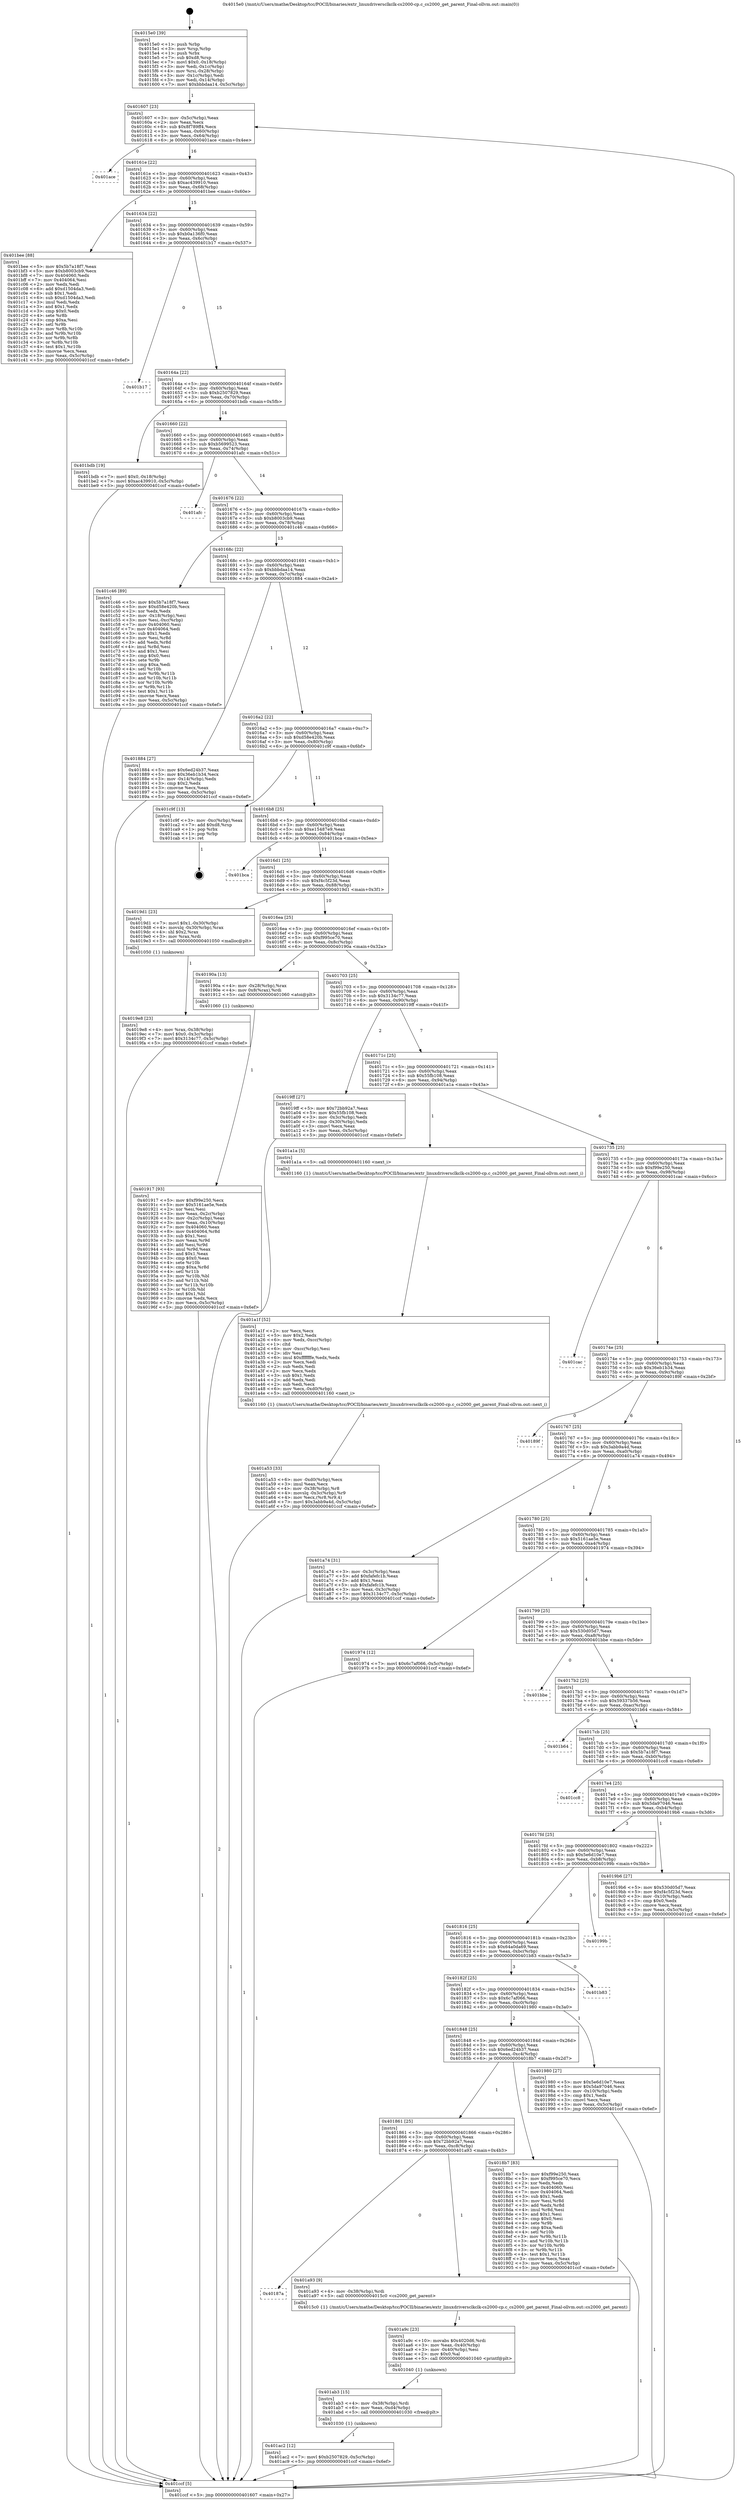 digraph "0x4015e0" {
  label = "0x4015e0 (/mnt/c/Users/mathe/Desktop/tcc/POCII/binaries/extr_linuxdriversclkclk-cs2000-cp.c_cs2000_get_parent_Final-ollvm.out::main(0))"
  labelloc = "t"
  node[shape=record]

  Entry [label="",width=0.3,height=0.3,shape=circle,fillcolor=black,style=filled]
  "0x401607" [label="{
     0x401607 [23]\l
     | [instrs]\l
     &nbsp;&nbsp;0x401607 \<+3\>: mov -0x5c(%rbp),%eax\l
     &nbsp;&nbsp;0x40160a \<+2\>: mov %eax,%ecx\l
     &nbsp;&nbsp;0x40160c \<+6\>: sub $0x8f789ff4,%ecx\l
     &nbsp;&nbsp;0x401612 \<+3\>: mov %eax,-0x60(%rbp)\l
     &nbsp;&nbsp;0x401615 \<+3\>: mov %ecx,-0x64(%rbp)\l
     &nbsp;&nbsp;0x401618 \<+6\>: je 0000000000401ace \<main+0x4ee\>\l
  }"]
  "0x401ace" [label="{
     0x401ace\l
  }", style=dashed]
  "0x40161e" [label="{
     0x40161e [22]\l
     | [instrs]\l
     &nbsp;&nbsp;0x40161e \<+5\>: jmp 0000000000401623 \<main+0x43\>\l
     &nbsp;&nbsp;0x401623 \<+3\>: mov -0x60(%rbp),%eax\l
     &nbsp;&nbsp;0x401626 \<+5\>: sub $0xac439910,%eax\l
     &nbsp;&nbsp;0x40162b \<+3\>: mov %eax,-0x68(%rbp)\l
     &nbsp;&nbsp;0x40162e \<+6\>: je 0000000000401bee \<main+0x60e\>\l
  }"]
  Exit [label="",width=0.3,height=0.3,shape=circle,fillcolor=black,style=filled,peripheries=2]
  "0x401bee" [label="{
     0x401bee [88]\l
     | [instrs]\l
     &nbsp;&nbsp;0x401bee \<+5\>: mov $0x5b7a18f7,%eax\l
     &nbsp;&nbsp;0x401bf3 \<+5\>: mov $0xb8003cb9,%ecx\l
     &nbsp;&nbsp;0x401bf8 \<+7\>: mov 0x404060,%edx\l
     &nbsp;&nbsp;0x401bff \<+7\>: mov 0x404064,%esi\l
     &nbsp;&nbsp;0x401c06 \<+2\>: mov %edx,%edi\l
     &nbsp;&nbsp;0x401c08 \<+6\>: add $0xd1504da3,%edi\l
     &nbsp;&nbsp;0x401c0e \<+3\>: sub $0x1,%edi\l
     &nbsp;&nbsp;0x401c11 \<+6\>: sub $0xd1504da3,%edi\l
     &nbsp;&nbsp;0x401c17 \<+3\>: imul %edi,%edx\l
     &nbsp;&nbsp;0x401c1a \<+3\>: and $0x1,%edx\l
     &nbsp;&nbsp;0x401c1d \<+3\>: cmp $0x0,%edx\l
     &nbsp;&nbsp;0x401c20 \<+4\>: sete %r8b\l
     &nbsp;&nbsp;0x401c24 \<+3\>: cmp $0xa,%esi\l
     &nbsp;&nbsp;0x401c27 \<+4\>: setl %r9b\l
     &nbsp;&nbsp;0x401c2b \<+3\>: mov %r8b,%r10b\l
     &nbsp;&nbsp;0x401c2e \<+3\>: and %r9b,%r10b\l
     &nbsp;&nbsp;0x401c31 \<+3\>: xor %r9b,%r8b\l
     &nbsp;&nbsp;0x401c34 \<+3\>: or %r8b,%r10b\l
     &nbsp;&nbsp;0x401c37 \<+4\>: test $0x1,%r10b\l
     &nbsp;&nbsp;0x401c3b \<+3\>: cmovne %ecx,%eax\l
     &nbsp;&nbsp;0x401c3e \<+3\>: mov %eax,-0x5c(%rbp)\l
     &nbsp;&nbsp;0x401c41 \<+5\>: jmp 0000000000401ccf \<main+0x6ef\>\l
  }"]
  "0x401634" [label="{
     0x401634 [22]\l
     | [instrs]\l
     &nbsp;&nbsp;0x401634 \<+5\>: jmp 0000000000401639 \<main+0x59\>\l
     &nbsp;&nbsp;0x401639 \<+3\>: mov -0x60(%rbp),%eax\l
     &nbsp;&nbsp;0x40163c \<+5\>: sub $0xb0a136f0,%eax\l
     &nbsp;&nbsp;0x401641 \<+3\>: mov %eax,-0x6c(%rbp)\l
     &nbsp;&nbsp;0x401644 \<+6\>: je 0000000000401b17 \<main+0x537\>\l
  }"]
  "0x401ac2" [label="{
     0x401ac2 [12]\l
     | [instrs]\l
     &nbsp;&nbsp;0x401ac2 \<+7\>: movl $0xb2507829,-0x5c(%rbp)\l
     &nbsp;&nbsp;0x401ac9 \<+5\>: jmp 0000000000401ccf \<main+0x6ef\>\l
  }"]
  "0x401b17" [label="{
     0x401b17\l
  }", style=dashed]
  "0x40164a" [label="{
     0x40164a [22]\l
     | [instrs]\l
     &nbsp;&nbsp;0x40164a \<+5\>: jmp 000000000040164f \<main+0x6f\>\l
     &nbsp;&nbsp;0x40164f \<+3\>: mov -0x60(%rbp),%eax\l
     &nbsp;&nbsp;0x401652 \<+5\>: sub $0xb2507829,%eax\l
     &nbsp;&nbsp;0x401657 \<+3\>: mov %eax,-0x70(%rbp)\l
     &nbsp;&nbsp;0x40165a \<+6\>: je 0000000000401bdb \<main+0x5fb\>\l
  }"]
  "0x401ab3" [label="{
     0x401ab3 [15]\l
     | [instrs]\l
     &nbsp;&nbsp;0x401ab3 \<+4\>: mov -0x38(%rbp),%rdi\l
     &nbsp;&nbsp;0x401ab7 \<+6\>: mov %eax,-0xd4(%rbp)\l
     &nbsp;&nbsp;0x401abd \<+5\>: call 0000000000401030 \<free@plt\>\l
     | [calls]\l
     &nbsp;&nbsp;0x401030 \{1\} (unknown)\l
  }"]
  "0x401bdb" [label="{
     0x401bdb [19]\l
     | [instrs]\l
     &nbsp;&nbsp;0x401bdb \<+7\>: movl $0x0,-0x18(%rbp)\l
     &nbsp;&nbsp;0x401be2 \<+7\>: movl $0xac439910,-0x5c(%rbp)\l
     &nbsp;&nbsp;0x401be9 \<+5\>: jmp 0000000000401ccf \<main+0x6ef\>\l
  }"]
  "0x401660" [label="{
     0x401660 [22]\l
     | [instrs]\l
     &nbsp;&nbsp;0x401660 \<+5\>: jmp 0000000000401665 \<main+0x85\>\l
     &nbsp;&nbsp;0x401665 \<+3\>: mov -0x60(%rbp),%eax\l
     &nbsp;&nbsp;0x401668 \<+5\>: sub $0xb5699523,%eax\l
     &nbsp;&nbsp;0x40166d \<+3\>: mov %eax,-0x74(%rbp)\l
     &nbsp;&nbsp;0x401670 \<+6\>: je 0000000000401afc \<main+0x51c\>\l
  }"]
  "0x401a9c" [label="{
     0x401a9c [23]\l
     | [instrs]\l
     &nbsp;&nbsp;0x401a9c \<+10\>: movabs $0x4020d6,%rdi\l
     &nbsp;&nbsp;0x401aa6 \<+3\>: mov %eax,-0x40(%rbp)\l
     &nbsp;&nbsp;0x401aa9 \<+3\>: mov -0x40(%rbp),%esi\l
     &nbsp;&nbsp;0x401aac \<+2\>: mov $0x0,%al\l
     &nbsp;&nbsp;0x401aae \<+5\>: call 0000000000401040 \<printf@plt\>\l
     | [calls]\l
     &nbsp;&nbsp;0x401040 \{1\} (unknown)\l
  }"]
  "0x401afc" [label="{
     0x401afc\l
  }", style=dashed]
  "0x401676" [label="{
     0x401676 [22]\l
     | [instrs]\l
     &nbsp;&nbsp;0x401676 \<+5\>: jmp 000000000040167b \<main+0x9b\>\l
     &nbsp;&nbsp;0x40167b \<+3\>: mov -0x60(%rbp),%eax\l
     &nbsp;&nbsp;0x40167e \<+5\>: sub $0xb8003cb9,%eax\l
     &nbsp;&nbsp;0x401683 \<+3\>: mov %eax,-0x78(%rbp)\l
     &nbsp;&nbsp;0x401686 \<+6\>: je 0000000000401c46 \<main+0x666\>\l
  }"]
  "0x40187a" [label="{
     0x40187a\l
  }", style=dashed]
  "0x401c46" [label="{
     0x401c46 [89]\l
     | [instrs]\l
     &nbsp;&nbsp;0x401c46 \<+5\>: mov $0x5b7a18f7,%eax\l
     &nbsp;&nbsp;0x401c4b \<+5\>: mov $0xd58e420b,%ecx\l
     &nbsp;&nbsp;0x401c50 \<+2\>: xor %edx,%edx\l
     &nbsp;&nbsp;0x401c52 \<+3\>: mov -0x18(%rbp),%esi\l
     &nbsp;&nbsp;0x401c55 \<+3\>: mov %esi,-0xc(%rbp)\l
     &nbsp;&nbsp;0x401c58 \<+7\>: mov 0x404060,%esi\l
     &nbsp;&nbsp;0x401c5f \<+7\>: mov 0x404064,%edi\l
     &nbsp;&nbsp;0x401c66 \<+3\>: sub $0x1,%edx\l
     &nbsp;&nbsp;0x401c69 \<+3\>: mov %esi,%r8d\l
     &nbsp;&nbsp;0x401c6c \<+3\>: add %edx,%r8d\l
     &nbsp;&nbsp;0x401c6f \<+4\>: imul %r8d,%esi\l
     &nbsp;&nbsp;0x401c73 \<+3\>: and $0x1,%esi\l
     &nbsp;&nbsp;0x401c76 \<+3\>: cmp $0x0,%esi\l
     &nbsp;&nbsp;0x401c79 \<+4\>: sete %r9b\l
     &nbsp;&nbsp;0x401c7d \<+3\>: cmp $0xa,%edi\l
     &nbsp;&nbsp;0x401c80 \<+4\>: setl %r10b\l
     &nbsp;&nbsp;0x401c84 \<+3\>: mov %r9b,%r11b\l
     &nbsp;&nbsp;0x401c87 \<+3\>: and %r10b,%r11b\l
     &nbsp;&nbsp;0x401c8a \<+3\>: xor %r10b,%r9b\l
     &nbsp;&nbsp;0x401c8d \<+3\>: or %r9b,%r11b\l
     &nbsp;&nbsp;0x401c90 \<+4\>: test $0x1,%r11b\l
     &nbsp;&nbsp;0x401c94 \<+3\>: cmovne %ecx,%eax\l
     &nbsp;&nbsp;0x401c97 \<+3\>: mov %eax,-0x5c(%rbp)\l
     &nbsp;&nbsp;0x401c9a \<+5\>: jmp 0000000000401ccf \<main+0x6ef\>\l
  }"]
  "0x40168c" [label="{
     0x40168c [22]\l
     | [instrs]\l
     &nbsp;&nbsp;0x40168c \<+5\>: jmp 0000000000401691 \<main+0xb1\>\l
     &nbsp;&nbsp;0x401691 \<+3\>: mov -0x60(%rbp),%eax\l
     &nbsp;&nbsp;0x401694 \<+5\>: sub $0xbbbdaa14,%eax\l
     &nbsp;&nbsp;0x401699 \<+3\>: mov %eax,-0x7c(%rbp)\l
     &nbsp;&nbsp;0x40169c \<+6\>: je 0000000000401884 \<main+0x2a4\>\l
  }"]
  "0x401a93" [label="{
     0x401a93 [9]\l
     | [instrs]\l
     &nbsp;&nbsp;0x401a93 \<+4\>: mov -0x38(%rbp),%rdi\l
     &nbsp;&nbsp;0x401a97 \<+5\>: call 00000000004015c0 \<cs2000_get_parent\>\l
     | [calls]\l
     &nbsp;&nbsp;0x4015c0 \{1\} (/mnt/c/Users/mathe/Desktop/tcc/POCII/binaries/extr_linuxdriversclkclk-cs2000-cp.c_cs2000_get_parent_Final-ollvm.out::cs2000_get_parent)\l
  }"]
  "0x401884" [label="{
     0x401884 [27]\l
     | [instrs]\l
     &nbsp;&nbsp;0x401884 \<+5\>: mov $0x6ed24b37,%eax\l
     &nbsp;&nbsp;0x401889 \<+5\>: mov $0x36eb1b34,%ecx\l
     &nbsp;&nbsp;0x40188e \<+3\>: mov -0x14(%rbp),%edx\l
     &nbsp;&nbsp;0x401891 \<+3\>: cmp $0x2,%edx\l
     &nbsp;&nbsp;0x401894 \<+3\>: cmovne %ecx,%eax\l
     &nbsp;&nbsp;0x401897 \<+3\>: mov %eax,-0x5c(%rbp)\l
     &nbsp;&nbsp;0x40189a \<+5\>: jmp 0000000000401ccf \<main+0x6ef\>\l
  }"]
  "0x4016a2" [label="{
     0x4016a2 [22]\l
     | [instrs]\l
     &nbsp;&nbsp;0x4016a2 \<+5\>: jmp 00000000004016a7 \<main+0xc7\>\l
     &nbsp;&nbsp;0x4016a7 \<+3\>: mov -0x60(%rbp),%eax\l
     &nbsp;&nbsp;0x4016aa \<+5\>: sub $0xd58e420b,%eax\l
     &nbsp;&nbsp;0x4016af \<+3\>: mov %eax,-0x80(%rbp)\l
     &nbsp;&nbsp;0x4016b2 \<+6\>: je 0000000000401c9f \<main+0x6bf\>\l
  }"]
  "0x401ccf" [label="{
     0x401ccf [5]\l
     | [instrs]\l
     &nbsp;&nbsp;0x401ccf \<+5\>: jmp 0000000000401607 \<main+0x27\>\l
  }"]
  "0x4015e0" [label="{
     0x4015e0 [39]\l
     | [instrs]\l
     &nbsp;&nbsp;0x4015e0 \<+1\>: push %rbp\l
     &nbsp;&nbsp;0x4015e1 \<+3\>: mov %rsp,%rbp\l
     &nbsp;&nbsp;0x4015e4 \<+1\>: push %rbx\l
     &nbsp;&nbsp;0x4015e5 \<+7\>: sub $0xd8,%rsp\l
     &nbsp;&nbsp;0x4015ec \<+7\>: movl $0x0,-0x18(%rbp)\l
     &nbsp;&nbsp;0x4015f3 \<+3\>: mov %edi,-0x1c(%rbp)\l
     &nbsp;&nbsp;0x4015f6 \<+4\>: mov %rsi,-0x28(%rbp)\l
     &nbsp;&nbsp;0x4015fa \<+3\>: mov -0x1c(%rbp),%edi\l
     &nbsp;&nbsp;0x4015fd \<+3\>: mov %edi,-0x14(%rbp)\l
     &nbsp;&nbsp;0x401600 \<+7\>: movl $0xbbbdaa14,-0x5c(%rbp)\l
  }"]
  "0x401a53" [label="{
     0x401a53 [33]\l
     | [instrs]\l
     &nbsp;&nbsp;0x401a53 \<+6\>: mov -0xd0(%rbp),%ecx\l
     &nbsp;&nbsp;0x401a59 \<+3\>: imul %eax,%ecx\l
     &nbsp;&nbsp;0x401a5c \<+4\>: mov -0x38(%rbp),%r8\l
     &nbsp;&nbsp;0x401a60 \<+4\>: movslq -0x3c(%rbp),%r9\l
     &nbsp;&nbsp;0x401a64 \<+4\>: mov %ecx,(%r8,%r9,4)\l
     &nbsp;&nbsp;0x401a68 \<+7\>: movl $0x3abb9a4d,-0x5c(%rbp)\l
     &nbsp;&nbsp;0x401a6f \<+5\>: jmp 0000000000401ccf \<main+0x6ef\>\l
  }"]
  "0x401c9f" [label="{
     0x401c9f [13]\l
     | [instrs]\l
     &nbsp;&nbsp;0x401c9f \<+3\>: mov -0xc(%rbp),%eax\l
     &nbsp;&nbsp;0x401ca2 \<+7\>: add $0xd8,%rsp\l
     &nbsp;&nbsp;0x401ca9 \<+1\>: pop %rbx\l
     &nbsp;&nbsp;0x401caa \<+1\>: pop %rbp\l
     &nbsp;&nbsp;0x401cab \<+1\>: ret\l
  }"]
  "0x4016b8" [label="{
     0x4016b8 [25]\l
     | [instrs]\l
     &nbsp;&nbsp;0x4016b8 \<+5\>: jmp 00000000004016bd \<main+0xdd\>\l
     &nbsp;&nbsp;0x4016bd \<+3\>: mov -0x60(%rbp),%eax\l
     &nbsp;&nbsp;0x4016c0 \<+5\>: sub $0xe15487e9,%eax\l
     &nbsp;&nbsp;0x4016c5 \<+6\>: mov %eax,-0x84(%rbp)\l
     &nbsp;&nbsp;0x4016cb \<+6\>: je 0000000000401bca \<main+0x5ea\>\l
  }"]
  "0x401a1f" [label="{
     0x401a1f [52]\l
     | [instrs]\l
     &nbsp;&nbsp;0x401a1f \<+2\>: xor %ecx,%ecx\l
     &nbsp;&nbsp;0x401a21 \<+5\>: mov $0x2,%edx\l
     &nbsp;&nbsp;0x401a26 \<+6\>: mov %edx,-0xcc(%rbp)\l
     &nbsp;&nbsp;0x401a2c \<+1\>: cltd\l
     &nbsp;&nbsp;0x401a2d \<+6\>: mov -0xcc(%rbp),%esi\l
     &nbsp;&nbsp;0x401a33 \<+2\>: idiv %esi\l
     &nbsp;&nbsp;0x401a35 \<+6\>: imul $0xfffffffe,%edx,%edx\l
     &nbsp;&nbsp;0x401a3b \<+2\>: mov %ecx,%edi\l
     &nbsp;&nbsp;0x401a3d \<+2\>: sub %edx,%edi\l
     &nbsp;&nbsp;0x401a3f \<+2\>: mov %ecx,%edx\l
     &nbsp;&nbsp;0x401a41 \<+3\>: sub $0x1,%edx\l
     &nbsp;&nbsp;0x401a44 \<+2\>: add %edx,%edi\l
     &nbsp;&nbsp;0x401a46 \<+2\>: sub %edi,%ecx\l
     &nbsp;&nbsp;0x401a48 \<+6\>: mov %ecx,-0xd0(%rbp)\l
     &nbsp;&nbsp;0x401a4e \<+5\>: call 0000000000401160 \<next_i\>\l
     | [calls]\l
     &nbsp;&nbsp;0x401160 \{1\} (/mnt/c/Users/mathe/Desktop/tcc/POCII/binaries/extr_linuxdriversclkclk-cs2000-cp.c_cs2000_get_parent_Final-ollvm.out::next_i)\l
  }"]
  "0x401bca" [label="{
     0x401bca\l
  }", style=dashed]
  "0x4016d1" [label="{
     0x4016d1 [25]\l
     | [instrs]\l
     &nbsp;&nbsp;0x4016d1 \<+5\>: jmp 00000000004016d6 \<main+0xf6\>\l
     &nbsp;&nbsp;0x4016d6 \<+3\>: mov -0x60(%rbp),%eax\l
     &nbsp;&nbsp;0x4016d9 \<+5\>: sub $0xf4c5f23d,%eax\l
     &nbsp;&nbsp;0x4016de \<+6\>: mov %eax,-0x88(%rbp)\l
     &nbsp;&nbsp;0x4016e4 \<+6\>: je 00000000004019d1 \<main+0x3f1\>\l
  }"]
  "0x4019e8" [label="{
     0x4019e8 [23]\l
     | [instrs]\l
     &nbsp;&nbsp;0x4019e8 \<+4\>: mov %rax,-0x38(%rbp)\l
     &nbsp;&nbsp;0x4019ec \<+7\>: movl $0x0,-0x3c(%rbp)\l
     &nbsp;&nbsp;0x4019f3 \<+7\>: movl $0x3134c77,-0x5c(%rbp)\l
     &nbsp;&nbsp;0x4019fa \<+5\>: jmp 0000000000401ccf \<main+0x6ef\>\l
  }"]
  "0x4019d1" [label="{
     0x4019d1 [23]\l
     | [instrs]\l
     &nbsp;&nbsp;0x4019d1 \<+7\>: movl $0x1,-0x30(%rbp)\l
     &nbsp;&nbsp;0x4019d8 \<+4\>: movslq -0x30(%rbp),%rax\l
     &nbsp;&nbsp;0x4019dc \<+4\>: shl $0x2,%rax\l
     &nbsp;&nbsp;0x4019e0 \<+3\>: mov %rax,%rdi\l
     &nbsp;&nbsp;0x4019e3 \<+5\>: call 0000000000401050 \<malloc@plt\>\l
     | [calls]\l
     &nbsp;&nbsp;0x401050 \{1\} (unknown)\l
  }"]
  "0x4016ea" [label="{
     0x4016ea [25]\l
     | [instrs]\l
     &nbsp;&nbsp;0x4016ea \<+5\>: jmp 00000000004016ef \<main+0x10f\>\l
     &nbsp;&nbsp;0x4016ef \<+3\>: mov -0x60(%rbp),%eax\l
     &nbsp;&nbsp;0x4016f2 \<+5\>: sub $0xf995ce70,%eax\l
     &nbsp;&nbsp;0x4016f7 \<+6\>: mov %eax,-0x8c(%rbp)\l
     &nbsp;&nbsp;0x4016fd \<+6\>: je 000000000040190a \<main+0x32a\>\l
  }"]
  "0x401917" [label="{
     0x401917 [93]\l
     | [instrs]\l
     &nbsp;&nbsp;0x401917 \<+5\>: mov $0xf99e250,%ecx\l
     &nbsp;&nbsp;0x40191c \<+5\>: mov $0x5161ae5e,%edx\l
     &nbsp;&nbsp;0x401921 \<+2\>: xor %esi,%esi\l
     &nbsp;&nbsp;0x401923 \<+3\>: mov %eax,-0x2c(%rbp)\l
     &nbsp;&nbsp;0x401926 \<+3\>: mov -0x2c(%rbp),%eax\l
     &nbsp;&nbsp;0x401929 \<+3\>: mov %eax,-0x10(%rbp)\l
     &nbsp;&nbsp;0x40192c \<+7\>: mov 0x404060,%eax\l
     &nbsp;&nbsp;0x401933 \<+8\>: mov 0x404064,%r8d\l
     &nbsp;&nbsp;0x40193b \<+3\>: sub $0x1,%esi\l
     &nbsp;&nbsp;0x40193e \<+3\>: mov %eax,%r9d\l
     &nbsp;&nbsp;0x401941 \<+3\>: add %esi,%r9d\l
     &nbsp;&nbsp;0x401944 \<+4\>: imul %r9d,%eax\l
     &nbsp;&nbsp;0x401948 \<+3\>: and $0x1,%eax\l
     &nbsp;&nbsp;0x40194b \<+3\>: cmp $0x0,%eax\l
     &nbsp;&nbsp;0x40194e \<+4\>: sete %r10b\l
     &nbsp;&nbsp;0x401952 \<+4\>: cmp $0xa,%r8d\l
     &nbsp;&nbsp;0x401956 \<+4\>: setl %r11b\l
     &nbsp;&nbsp;0x40195a \<+3\>: mov %r10b,%bl\l
     &nbsp;&nbsp;0x40195d \<+3\>: and %r11b,%bl\l
     &nbsp;&nbsp;0x401960 \<+3\>: xor %r11b,%r10b\l
     &nbsp;&nbsp;0x401963 \<+3\>: or %r10b,%bl\l
     &nbsp;&nbsp;0x401966 \<+3\>: test $0x1,%bl\l
     &nbsp;&nbsp;0x401969 \<+3\>: cmovne %edx,%ecx\l
     &nbsp;&nbsp;0x40196c \<+3\>: mov %ecx,-0x5c(%rbp)\l
     &nbsp;&nbsp;0x40196f \<+5\>: jmp 0000000000401ccf \<main+0x6ef\>\l
  }"]
  "0x40190a" [label="{
     0x40190a [13]\l
     | [instrs]\l
     &nbsp;&nbsp;0x40190a \<+4\>: mov -0x28(%rbp),%rax\l
     &nbsp;&nbsp;0x40190e \<+4\>: mov 0x8(%rax),%rdi\l
     &nbsp;&nbsp;0x401912 \<+5\>: call 0000000000401060 \<atoi@plt\>\l
     | [calls]\l
     &nbsp;&nbsp;0x401060 \{1\} (unknown)\l
  }"]
  "0x401703" [label="{
     0x401703 [25]\l
     | [instrs]\l
     &nbsp;&nbsp;0x401703 \<+5\>: jmp 0000000000401708 \<main+0x128\>\l
     &nbsp;&nbsp;0x401708 \<+3\>: mov -0x60(%rbp),%eax\l
     &nbsp;&nbsp;0x40170b \<+5\>: sub $0x3134c77,%eax\l
     &nbsp;&nbsp;0x401710 \<+6\>: mov %eax,-0x90(%rbp)\l
     &nbsp;&nbsp;0x401716 \<+6\>: je 00000000004019ff \<main+0x41f\>\l
  }"]
  "0x401861" [label="{
     0x401861 [25]\l
     | [instrs]\l
     &nbsp;&nbsp;0x401861 \<+5\>: jmp 0000000000401866 \<main+0x286\>\l
     &nbsp;&nbsp;0x401866 \<+3\>: mov -0x60(%rbp),%eax\l
     &nbsp;&nbsp;0x401869 \<+5\>: sub $0x72bb92a7,%eax\l
     &nbsp;&nbsp;0x40186e \<+6\>: mov %eax,-0xc8(%rbp)\l
     &nbsp;&nbsp;0x401874 \<+6\>: je 0000000000401a93 \<main+0x4b3\>\l
  }"]
  "0x4019ff" [label="{
     0x4019ff [27]\l
     | [instrs]\l
     &nbsp;&nbsp;0x4019ff \<+5\>: mov $0x72bb92a7,%eax\l
     &nbsp;&nbsp;0x401a04 \<+5\>: mov $0x55fb108,%ecx\l
     &nbsp;&nbsp;0x401a09 \<+3\>: mov -0x3c(%rbp),%edx\l
     &nbsp;&nbsp;0x401a0c \<+3\>: cmp -0x30(%rbp),%edx\l
     &nbsp;&nbsp;0x401a0f \<+3\>: cmovl %ecx,%eax\l
     &nbsp;&nbsp;0x401a12 \<+3\>: mov %eax,-0x5c(%rbp)\l
     &nbsp;&nbsp;0x401a15 \<+5\>: jmp 0000000000401ccf \<main+0x6ef\>\l
  }"]
  "0x40171c" [label="{
     0x40171c [25]\l
     | [instrs]\l
     &nbsp;&nbsp;0x40171c \<+5\>: jmp 0000000000401721 \<main+0x141\>\l
     &nbsp;&nbsp;0x401721 \<+3\>: mov -0x60(%rbp),%eax\l
     &nbsp;&nbsp;0x401724 \<+5\>: sub $0x55fb108,%eax\l
     &nbsp;&nbsp;0x401729 \<+6\>: mov %eax,-0x94(%rbp)\l
     &nbsp;&nbsp;0x40172f \<+6\>: je 0000000000401a1a \<main+0x43a\>\l
  }"]
  "0x4018b7" [label="{
     0x4018b7 [83]\l
     | [instrs]\l
     &nbsp;&nbsp;0x4018b7 \<+5\>: mov $0xf99e250,%eax\l
     &nbsp;&nbsp;0x4018bc \<+5\>: mov $0xf995ce70,%ecx\l
     &nbsp;&nbsp;0x4018c1 \<+2\>: xor %edx,%edx\l
     &nbsp;&nbsp;0x4018c3 \<+7\>: mov 0x404060,%esi\l
     &nbsp;&nbsp;0x4018ca \<+7\>: mov 0x404064,%edi\l
     &nbsp;&nbsp;0x4018d1 \<+3\>: sub $0x1,%edx\l
     &nbsp;&nbsp;0x4018d4 \<+3\>: mov %esi,%r8d\l
     &nbsp;&nbsp;0x4018d7 \<+3\>: add %edx,%r8d\l
     &nbsp;&nbsp;0x4018da \<+4\>: imul %r8d,%esi\l
     &nbsp;&nbsp;0x4018de \<+3\>: and $0x1,%esi\l
     &nbsp;&nbsp;0x4018e1 \<+3\>: cmp $0x0,%esi\l
     &nbsp;&nbsp;0x4018e4 \<+4\>: sete %r9b\l
     &nbsp;&nbsp;0x4018e8 \<+3\>: cmp $0xa,%edi\l
     &nbsp;&nbsp;0x4018eb \<+4\>: setl %r10b\l
     &nbsp;&nbsp;0x4018ef \<+3\>: mov %r9b,%r11b\l
     &nbsp;&nbsp;0x4018f2 \<+3\>: and %r10b,%r11b\l
     &nbsp;&nbsp;0x4018f5 \<+3\>: xor %r10b,%r9b\l
     &nbsp;&nbsp;0x4018f8 \<+3\>: or %r9b,%r11b\l
     &nbsp;&nbsp;0x4018fb \<+4\>: test $0x1,%r11b\l
     &nbsp;&nbsp;0x4018ff \<+3\>: cmovne %ecx,%eax\l
     &nbsp;&nbsp;0x401902 \<+3\>: mov %eax,-0x5c(%rbp)\l
     &nbsp;&nbsp;0x401905 \<+5\>: jmp 0000000000401ccf \<main+0x6ef\>\l
  }"]
  "0x401a1a" [label="{
     0x401a1a [5]\l
     | [instrs]\l
     &nbsp;&nbsp;0x401a1a \<+5\>: call 0000000000401160 \<next_i\>\l
     | [calls]\l
     &nbsp;&nbsp;0x401160 \{1\} (/mnt/c/Users/mathe/Desktop/tcc/POCII/binaries/extr_linuxdriversclkclk-cs2000-cp.c_cs2000_get_parent_Final-ollvm.out::next_i)\l
  }"]
  "0x401735" [label="{
     0x401735 [25]\l
     | [instrs]\l
     &nbsp;&nbsp;0x401735 \<+5\>: jmp 000000000040173a \<main+0x15a\>\l
     &nbsp;&nbsp;0x40173a \<+3\>: mov -0x60(%rbp),%eax\l
     &nbsp;&nbsp;0x40173d \<+5\>: sub $0xf99e250,%eax\l
     &nbsp;&nbsp;0x401742 \<+6\>: mov %eax,-0x98(%rbp)\l
     &nbsp;&nbsp;0x401748 \<+6\>: je 0000000000401cac \<main+0x6cc\>\l
  }"]
  "0x401848" [label="{
     0x401848 [25]\l
     | [instrs]\l
     &nbsp;&nbsp;0x401848 \<+5\>: jmp 000000000040184d \<main+0x26d\>\l
     &nbsp;&nbsp;0x40184d \<+3\>: mov -0x60(%rbp),%eax\l
     &nbsp;&nbsp;0x401850 \<+5\>: sub $0x6ed24b37,%eax\l
     &nbsp;&nbsp;0x401855 \<+6\>: mov %eax,-0xc4(%rbp)\l
     &nbsp;&nbsp;0x40185b \<+6\>: je 00000000004018b7 \<main+0x2d7\>\l
  }"]
  "0x401cac" [label="{
     0x401cac\l
  }", style=dashed]
  "0x40174e" [label="{
     0x40174e [25]\l
     | [instrs]\l
     &nbsp;&nbsp;0x40174e \<+5\>: jmp 0000000000401753 \<main+0x173\>\l
     &nbsp;&nbsp;0x401753 \<+3\>: mov -0x60(%rbp),%eax\l
     &nbsp;&nbsp;0x401756 \<+5\>: sub $0x36eb1b34,%eax\l
     &nbsp;&nbsp;0x40175b \<+6\>: mov %eax,-0x9c(%rbp)\l
     &nbsp;&nbsp;0x401761 \<+6\>: je 000000000040189f \<main+0x2bf\>\l
  }"]
  "0x401980" [label="{
     0x401980 [27]\l
     | [instrs]\l
     &nbsp;&nbsp;0x401980 \<+5\>: mov $0x5e6d10e7,%eax\l
     &nbsp;&nbsp;0x401985 \<+5\>: mov $0x5da97046,%ecx\l
     &nbsp;&nbsp;0x40198a \<+3\>: mov -0x10(%rbp),%edx\l
     &nbsp;&nbsp;0x40198d \<+3\>: cmp $0x1,%edx\l
     &nbsp;&nbsp;0x401990 \<+3\>: cmovl %ecx,%eax\l
     &nbsp;&nbsp;0x401993 \<+3\>: mov %eax,-0x5c(%rbp)\l
     &nbsp;&nbsp;0x401996 \<+5\>: jmp 0000000000401ccf \<main+0x6ef\>\l
  }"]
  "0x40189f" [label="{
     0x40189f\l
  }", style=dashed]
  "0x401767" [label="{
     0x401767 [25]\l
     | [instrs]\l
     &nbsp;&nbsp;0x401767 \<+5\>: jmp 000000000040176c \<main+0x18c\>\l
     &nbsp;&nbsp;0x40176c \<+3\>: mov -0x60(%rbp),%eax\l
     &nbsp;&nbsp;0x40176f \<+5\>: sub $0x3abb9a4d,%eax\l
     &nbsp;&nbsp;0x401774 \<+6\>: mov %eax,-0xa0(%rbp)\l
     &nbsp;&nbsp;0x40177a \<+6\>: je 0000000000401a74 \<main+0x494\>\l
  }"]
  "0x40182f" [label="{
     0x40182f [25]\l
     | [instrs]\l
     &nbsp;&nbsp;0x40182f \<+5\>: jmp 0000000000401834 \<main+0x254\>\l
     &nbsp;&nbsp;0x401834 \<+3\>: mov -0x60(%rbp),%eax\l
     &nbsp;&nbsp;0x401837 \<+5\>: sub $0x6c7af066,%eax\l
     &nbsp;&nbsp;0x40183c \<+6\>: mov %eax,-0xc0(%rbp)\l
     &nbsp;&nbsp;0x401842 \<+6\>: je 0000000000401980 \<main+0x3a0\>\l
  }"]
  "0x401a74" [label="{
     0x401a74 [31]\l
     | [instrs]\l
     &nbsp;&nbsp;0x401a74 \<+3\>: mov -0x3c(%rbp),%eax\l
     &nbsp;&nbsp;0x401a77 \<+5\>: add $0xfafefc1b,%eax\l
     &nbsp;&nbsp;0x401a7c \<+3\>: add $0x1,%eax\l
     &nbsp;&nbsp;0x401a7f \<+5\>: sub $0xfafefc1b,%eax\l
     &nbsp;&nbsp;0x401a84 \<+3\>: mov %eax,-0x3c(%rbp)\l
     &nbsp;&nbsp;0x401a87 \<+7\>: movl $0x3134c77,-0x5c(%rbp)\l
     &nbsp;&nbsp;0x401a8e \<+5\>: jmp 0000000000401ccf \<main+0x6ef\>\l
  }"]
  "0x401780" [label="{
     0x401780 [25]\l
     | [instrs]\l
     &nbsp;&nbsp;0x401780 \<+5\>: jmp 0000000000401785 \<main+0x1a5\>\l
     &nbsp;&nbsp;0x401785 \<+3\>: mov -0x60(%rbp),%eax\l
     &nbsp;&nbsp;0x401788 \<+5\>: sub $0x5161ae5e,%eax\l
     &nbsp;&nbsp;0x40178d \<+6\>: mov %eax,-0xa4(%rbp)\l
     &nbsp;&nbsp;0x401793 \<+6\>: je 0000000000401974 \<main+0x394\>\l
  }"]
  "0x401b83" [label="{
     0x401b83\l
  }", style=dashed]
  "0x401974" [label="{
     0x401974 [12]\l
     | [instrs]\l
     &nbsp;&nbsp;0x401974 \<+7\>: movl $0x6c7af066,-0x5c(%rbp)\l
     &nbsp;&nbsp;0x40197b \<+5\>: jmp 0000000000401ccf \<main+0x6ef\>\l
  }"]
  "0x401799" [label="{
     0x401799 [25]\l
     | [instrs]\l
     &nbsp;&nbsp;0x401799 \<+5\>: jmp 000000000040179e \<main+0x1be\>\l
     &nbsp;&nbsp;0x40179e \<+3\>: mov -0x60(%rbp),%eax\l
     &nbsp;&nbsp;0x4017a1 \<+5\>: sub $0x530d05d7,%eax\l
     &nbsp;&nbsp;0x4017a6 \<+6\>: mov %eax,-0xa8(%rbp)\l
     &nbsp;&nbsp;0x4017ac \<+6\>: je 0000000000401bbe \<main+0x5de\>\l
  }"]
  "0x401816" [label="{
     0x401816 [25]\l
     | [instrs]\l
     &nbsp;&nbsp;0x401816 \<+5\>: jmp 000000000040181b \<main+0x23b\>\l
     &nbsp;&nbsp;0x40181b \<+3\>: mov -0x60(%rbp),%eax\l
     &nbsp;&nbsp;0x40181e \<+5\>: sub $0x64a0da69,%eax\l
     &nbsp;&nbsp;0x401823 \<+6\>: mov %eax,-0xbc(%rbp)\l
     &nbsp;&nbsp;0x401829 \<+6\>: je 0000000000401b83 \<main+0x5a3\>\l
  }"]
  "0x401bbe" [label="{
     0x401bbe\l
  }", style=dashed]
  "0x4017b2" [label="{
     0x4017b2 [25]\l
     | [instrs]\l
     &nbsp;&nbsp;0x4017b2 \<+5\>: jmp 00000000004017b7 \<main+0x1d7\>\l
     &nbsp;&nbsp;0x4017b7 \<+3\>: mov -0x60(%rbp),%eax\l
     &nbsp;&nbsp;0x4017ba \<+5\>: sub $0x59337b56,%eax\l
     &nbsp;&nbsp;0x4017bf \<+6\>: mov %eax,-0xac(%rbp)\l
     &nbsp;&nbsp;0x4017c5 \<+6\>: je 0000000000401b64 \<main+0x584\>\l
  }"]
  "0x40199b" [label="{
     0x40199b\l
  }", style=dashed]
  "0x401b64" [label="{
     0x401b64\l
  }", style=dashed]
  "0x4017cb" [label="{
     0x4017cb [25]\l
     | [instrs]\l
     &nbsp;&nbsp;0x4017cb \<+5\>: jmp 00000000004017d0 \<main+0x1f0\>\l
     &nbsp;&nbsp;0x4017d0 \<+3\>: mov -0x60(%rbp),%eax\l
     &nbsp;&nbsp;0x4017d3 \<+5\>: sub $0x5b7a18f7,%eax\l
     &nbsp;&nbsp;0x4017d8 \<+6\>: mov %eax,-0xb0(%rbp)\l
     &nbsp;&nbsp;0x4017de \<+6\>: je 0000000000401cc8 \<main+0x6e8\>\l
  }"]
  "0x4017fd" [label="{
     0x4017fd [25]\l
     | [instrs]\l
     &nbsp;&nbsp;0x4017fd \<+5\>: jmp 0000000000401802 \<main+0x222\>\l
     &nbsp;&nbsp;0x401802 \<+3\>: mov -0x60(%rbp),%eax\l
     &nbsp;&nbsp;0x401805 \<+5\>: sub $0x5e6d10e7,%eax\l
     &nbsp;&nbsp;0x40180a \<+6\>: mov %eax,-0xb8(%rbp)\l
     &nbsp;&nbsp;0x401810 \<+6\>: je 000000000040199b \<main+0x3bb\>\l
  }"]
  "0x401cc8" [label="{
     0x401cc8\l
  }", style=dashed]
  "0x4017e4" [label="{
     0x4017e4 [25]\l
     | [instrs]\l
     &nbsp;&nbsp;0x4017e4 \<+5\>: jmp 00000000004017e9 \<main+0x209\>\l
     &nbsp;&nbsp;0x4017e9 \<+3\>: mov -0x60(%rbp),%eax\l
     &nbsp;&nbsp;0x4017ec \<+5\>: sub $0x5da97046,%eax\l
     &nbsp;&nbsp;0x4017f1 \<+6\>: mov %eax,-0xb4(%rbp)\l
     &nbsp;&nbsp;0x4017f7 \<+6\>: je 00000000004019b6 \<main+0x3d6\>\l
  }"]
  "0x4019b6" [label="{
     0x4019b6 [27]\l
     | [instrs]\l
     &nbsp;&nbsp;0x4019b6 \<+5\>: mov $0x530d05d7,%eax\l
     &nbsp;&nbsp;0x4019bb \<+5\>: mov $0xf4c5f23d,%ecx\l
     &nbsp;&nbsp;0x4019c0 \<+3\>: mov -0x10(%rbp),%edx\l
     &nbsp;&nbsp;0x4019c3 \<+3\>: cmp $0x0,%edx\l
     &nbsp;&nbsp;0x4019c6 \<+3\>: cmove %ecx,%eax\l
     &nbsp;&nbsp;0x4019c9 \<+3\>: mov %eax,-0x5c(%rbp)\l
     &nbsp;&nbsp;0x4019cc \<+5\>: jmp 0000000000401ccf \<main+0x6ef\>\l
  }"]
  Entry -> "0x4015e0" [label=" 1"]
  "0x401607" -> "0x401ace" [label=" 0"]
  "0x401607" -> "0x40161e" [label=" 16"]
  "0x401c9f" -> Exit [label=" 1"]
  "0x40161e" -> "0x401bee" [label=" 1"]
  "0x40161e" -> "0x401634" [label=" 15"]
  "0x401c46" -> "0x401ccf" [label=" 1"]
  "0x401634" -> "0x401b17" [label=" 0"]
  "0x401634" -> "0x40164a" [label=" 15"]
  "0x401bee" -> "0x401ccf" [label=" 1"]
  "0x40164a" -> "0x401bdb" [label=" 1"]
  "0x40164a" -> "0x401660" [label=" 14"]
  "0x401bdb" -> "0x401ccf" [label=" 1"]
  "0x401660" -> "0x401afc" [label=" 0"]
  "0x401660" -> "0x401676" [label=" 14"]
  "0x401ac2" -> "0x401ccf" [label=" 1"]
  "0x401676" -> "0x401c46" [label=" 1"]
  "0x401676" -> "0x40168c" [label=" 13"]
  "0x401ab3" -> "0x401ac2" [label=" 1"]
  "0x40168c" -> "0x401884" [label=" 1"]
  "0x40168c" -> "0x4016a2" [label=" 12"]
  "0x401884" -> "0x401ccf" [label=" 1"]
  "0x4015e0" -> "0x401607" [label=" 1"]
  "0x401ccf" -> "0x401607" [label=" 15"]
  "0x401a9c" -> "0x401ab3" [label=" 1"]
  "0x4016a2" -> "0x401c9f" [label=" 1"]
  "0x4016a2" -> "0x4016b8" [label=" 11"]
  "0x401861" -> "0x40187a" [label=" 0"]
  "0x4016b8" -> "0x401bca" [label=" 0"]
  "0x4016b8" -> "0x4016d1" [label=" 11"]
  "0x401861" -> "0x401a93" [label=" 1"]
  "0x4016d1" -> "0x4019d1" [label=" 1"]
  "0x4016d1" -> "0x4016ea" [label=" 10"]
  "0x401a93" -> "0x401a9c" [label=" 1"]
  "0x4016ea" -> "0x40190a" [label=" 1"]
  "0x4016ea" -> "0x401703" [label=" 9"]
  "0x401a74" -> "0x401ccf" [label=" 1"]
  "0x401703" -> "0x4019ff" [label=" 2"]
  "0x401703" -> "0x40171c" [label=" 7"]
  "0x401a53" -> "0x401ccf" [label=" 1"]
  "0x40171c" -> "0x401a1a" [label=" 1"]
  "0x40171c" -> "0x401735" [label=" 6"]
  "0x401a1f" -> "0x401a53" [label=" 1"]
  "0x401735" -> "0x401cac" [label=" 0"]
  "0x401735" -> "0x40174e" [label=" 6"]
  "0x4019ff" -> "0x401ccf" [label=" 2"]
  "0x40174e" -> "0x40189f" [label=" 0"]
  "0x40174e" -> "0x401767" [label=" 6"]
  "0x4019e8" -> "0x401ccf" [label=" 1"]
  "0x401767" -> "0x401a74" [label=" 1"]
  "0x401767" -> "0x401780" [label=" 5"]
  "0x4019b6" -> "0x401ccf" [label=" 1"]
  "0x401780" -> "0x401974" [label=" 1"]
  "0x401780" -> "0x401799" [label=" 4"]
  "0x401980" -> "0x401ccf" [label=" 1"]
  "0x401799" -> "0x401bbe" [label=" 0"]
  "0x401799" -> "0x4017b2" [label=" 4"]
  "0x401917" -> "0x401ccf" [label=" 1"]
  "0x4017b2" -> "0x401b64" [label=" 0"]
  "0x4017b2" -> "0x4017cb" [label=" 4"]
  "0x40190a" -> "0x401917" [label=" 1"]
  "0x4017cb" -> "0x401cc8" [label=" 0"]
  "0x4017cb" -> "0x4017e4" [label=" 4"]
  "0x401848" -> "0x401861" [label=" 1"]
  "0x4017e4" -> "0x4019b6" [label=" 1"]
  "0x4017e4" -> "0x4017fd" [label=" 3"]
  "0x4018b7" -> "0x401ccf" [label=" 1"]
  "0x4017fd" -> "0x40199b" [label=" 0"]
  "0x4017fd" -> "0x401816" [label=" 3"]
  "0x401974" -> "0x401ccf" [label=" 1"]
  "0x401816" -> "0x401b83" [label=" 0"]
  "0x401816" -> "0x40182f" [label=" 3"]
  "0x4019d1" -> "0x4019e8" [label=" 1"]
  "0x40182f" -> "0x401980" [label=" 1"]
  "0x40182f" -> "0x401848" [label=" 2"]
  "0x401a1a" -> "0x401a1f" [label=" 1"]
  "0x401848" -> "0x4018b7" [label=" 1"]
}
